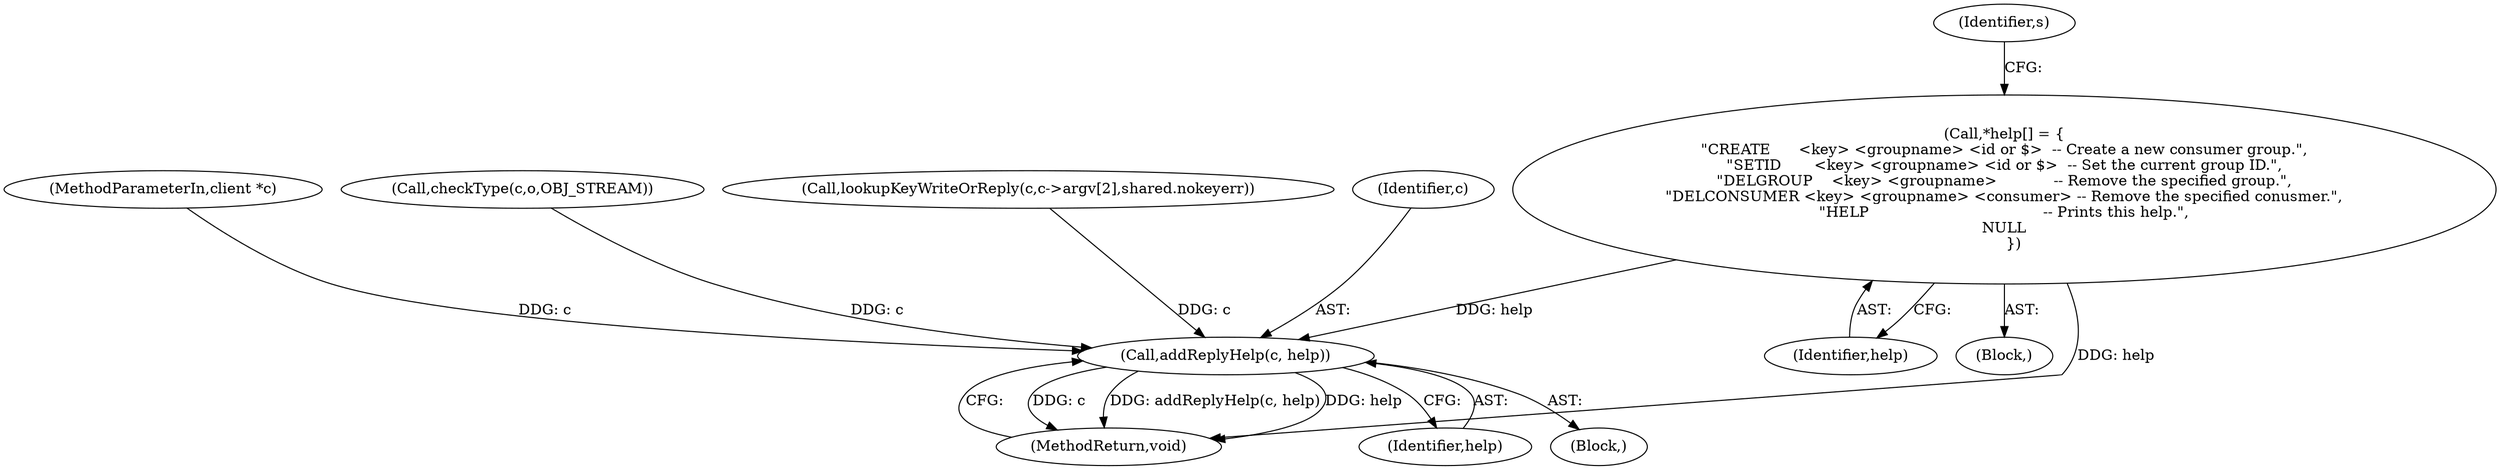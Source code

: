 digraph "0_redis_c04082cf138f1f51cedf05ee9ad36fb6763cafc6@API" {
"1000109" [label="(Call,*help[] = {\n\"CREATE      <key> <groupname> <id or $>  -- Create a new consumer group.\",\n\"SETID       <key> <groupname> <id or $>  -- Set the current group ID.\",\n\"DELGROUP    <key> <groupname>            -- Remove the specified group.\",\n\"DELCONSUMER <key> <groupname> <consumer> -- Remove the specified conusmer.\",\n\"HELP                                     -- Prints this help.\",\nNULL\n    })"];
"1000422" [label="(Call,addReplyHelp(c, help))"];
"1000106" [label="(MethodParameterIn,client *c)"];
"1000422" [label="(Call,addReplyHelp(c, help))"];
"1000113" [label="(Identifier,s)"];
"1000432" [label="(MethodReturn,void)"];
"1000158" [label="(Call,checkType(c,o,OBJ_STREAM))"];
"1000143" [label="(Call,lookupKeyWriteOrReply(c,c->argv[2],shared.nokeyerr))"];
"1000107" [label="(Block,)"];
"1000424" [label="(Identifier,help)"];
"1000110" [label="(Identifier,help)"];
"1000423" [label="(Identifier,c)"];
"1000421" [label="(Block,)"];
"1000109" [label="(Call,*help[] = {\n\"CREATE      <key> <groupname> <id or $>  -- Create a new consumer group.\",\n\"SETID       <key> <groupname> <id or $>  -- Set the current group ID.\",\n\"DELGROUP    <key> <groupname>            -- Remove the specified group.\",\n\"DELCONSUMER <key> <groupname> <consumer> -- Remove the specified conusmer.\",\n\"HELP                                     -- Prints this help.\",\nNULL\n    })"];
"1000109" -> "1000107"  [label="AST: "];
"1000109" -> "1000110"  [label="CFG: "];
"1000110" -> "1000109"  [label="AST: "];
"1000113" -> "1000109"  [label="CFG: "];
"1000109" -> "1000432"  [label="DDG: help"];
"1000109" -> "1000422"  [label="DDG: help"];
"1000422" -> "1000421"  [label="AST: "];
"1000422" -> "1000424"  [label="CFG: "];
"1000423" -> "1000422"  [label="AST: "];
"1000424" -> "1000422"  [label="AST: "];
"1000432" -> "1000422"  [label="CFG: "];
"1000422" -> "1000432"  [label="DDG: c"];
"1000422" -> "1000432"  [label="DDG: addReplyHelp(c, help)"];
"1000422" -> "1000432"  [label="DDG: help"];
"1000158" -> "1000422"  [label="DDG: c"];
"1000143" -> "1000422"  [label="DDG: c"];
"1000106" -> "1000422"  [label="DDG: c"];
}
